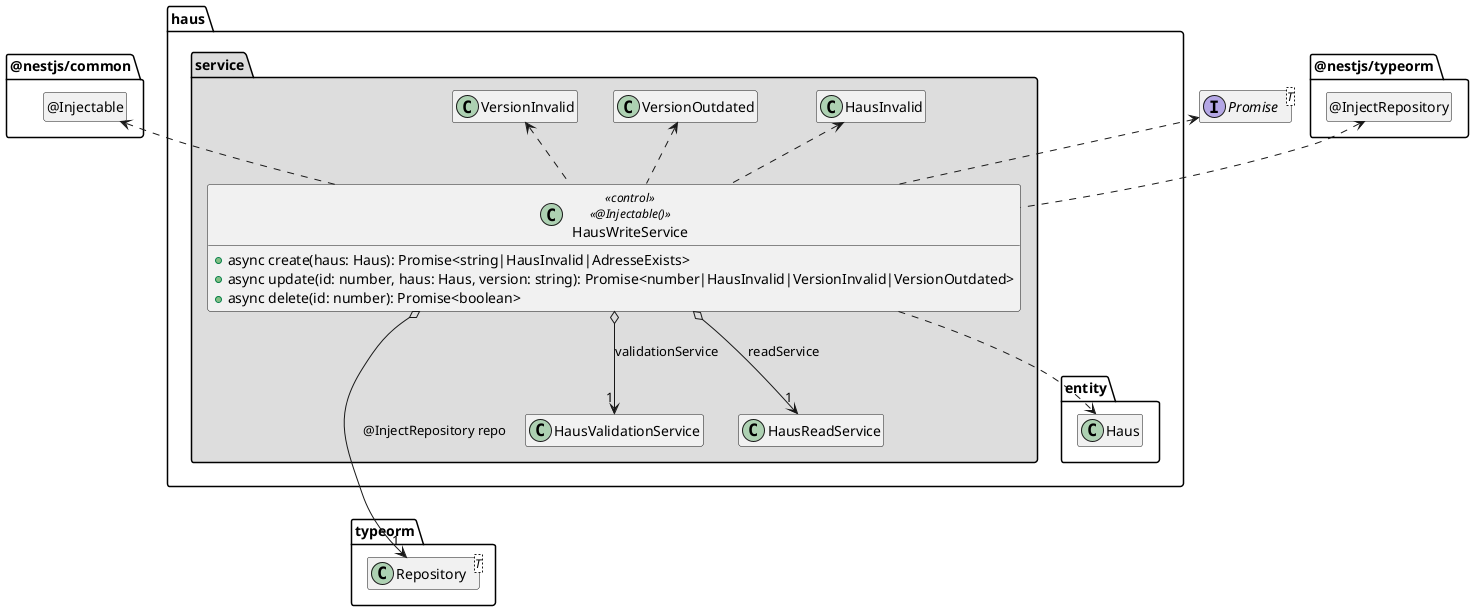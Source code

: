 @startuml Anwendungskern

interface Promise<T>

package @nestjs/common {
  class "@Injectable" as Injectable
  hide Injectable circle
}

package typeorm {
  class Repository<T>
}

package @nestjs/typeorm {
  class "@InjectRepository" as InjectRepository
  hide InjectRepository circle
}

package haus {
  package entity {
    class Haus
  }

  package service #DDDDDD {
    class HausInvalid
    class VersionInvalid
    class VersionOutdated

    class HausWriteService << control >> <<@Injectable()>> {
      + async create(haus: Haus): Promise<string|HausInvalid|AdresseExists>
      + async update(id: number, haus: Haus, version: string): Promise<number|HausInvalid|VersionInvalid|VersionOutdated>
      + async delete(id: number): Promise<boolean>
    }

    HausWriteService o--> "1" HausValidationService: validationService
    HausWriteService o--> "1" HausReadService: readService
    HausWriteService o--> "1" Repository: @InjectRepository repo

    HausWriteService .up.> Injectable
    HausWriteService .up.> InjectRepository

    HausWriteService .up.> Promise
    HausWriteService ..> Haus
    HausWriteService .up.> HausInvalid
    HausWriteService .up.> VersionInvalid
    HausWriteService .up.> VersionOutdated

    HausInvalid .up[hidden].> Haus
    Haus .up[hidden].> Promise
    Haus .up[hidden].> Injectable
    Haus .up[hidden].> InjectRepository
    HausValidationService .[hidden].> Repository
  }
}

hide empty members

@enduml
